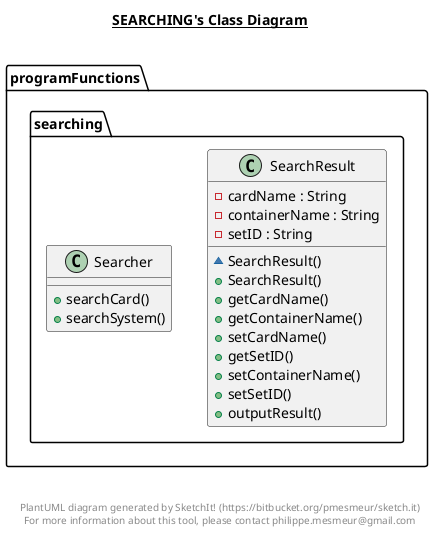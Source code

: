 @startuml

title __SEARCHING's Class Diagram__\n

  package programFunctions {
    package programFunctions.searching {
      class SearchResult {
          - cardName : String
          - containerName : String
          - setID : String
          ~ SearchResult()
          + SearchResult()
          + getCardName()
          + getContainerName()
          + setCardName()
          + getSetID()
          + setContainerName()
          + setSetID()
          + outputResult()
      }
    }
  }
  

  package programFunctions {
    package programFunctions.searching {
      class Searcher {
          + searchCard()
          + searchSystem()
      }
    }
  }
  



right footer


PlantUML diagram generated by SketchIt! (https://bitbucket.org/pmesmeur/sketch.it)
For more information about this tool, please contact philippe.mesmeur@gmail.com
endfooter

@enduml
